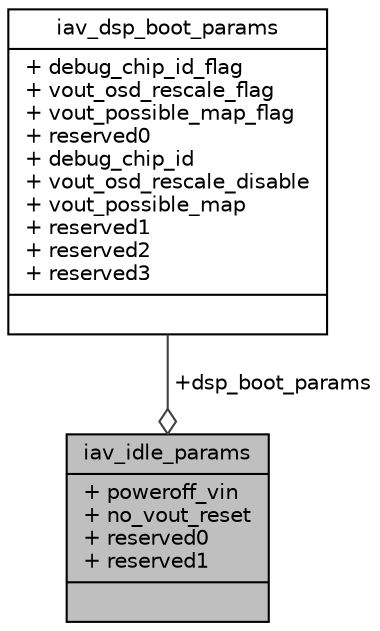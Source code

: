 digraph "iav_idle_params"
{
 // INTERACTIVE_SVG=YES
 // LATEX_PDF_SIZE
  bgcolor="transparent";
  edge [fontname="Helvetica",fontsize="10",labelfontname="Helvetica",labelfontsize="10"];
  node [fontname="Helvetica",fontsize="10",shape=record];
  Node1 [label="{iav_idle_params\n|+ poweroff_vin\l+ no_vout_reset\l+ reserved0\l+ reserved1\l|}",height=0.2,width=0.4,color="black", fillcolor="grey75", style="filled", fontcolor="black",tooltip=" "];
  Node2 -> Node1 [color="grey25",fontsize="10",style="solid",label=" +dsp_boot_params" ,arrowhead="odiamond",fontname="Helvetica"];
  Node2 [label="{iav_dsp_boot_params\n|+ debug_chip_id_flag\l+ vout_osd_rescale_flag\l+ vout_possible_map_flag\l+ reserved0\l+ debug_chip_id\l+ vout_osd_rescale_disable\l+ vout_possible_map\l+ reserved1\l+ reserved2\l+ reserved3\l|}",height=0.2,width=0.4,color="black",URL="$dd/dd8/structiav__dsp__boot__params.html",tooltip=" "];
}
